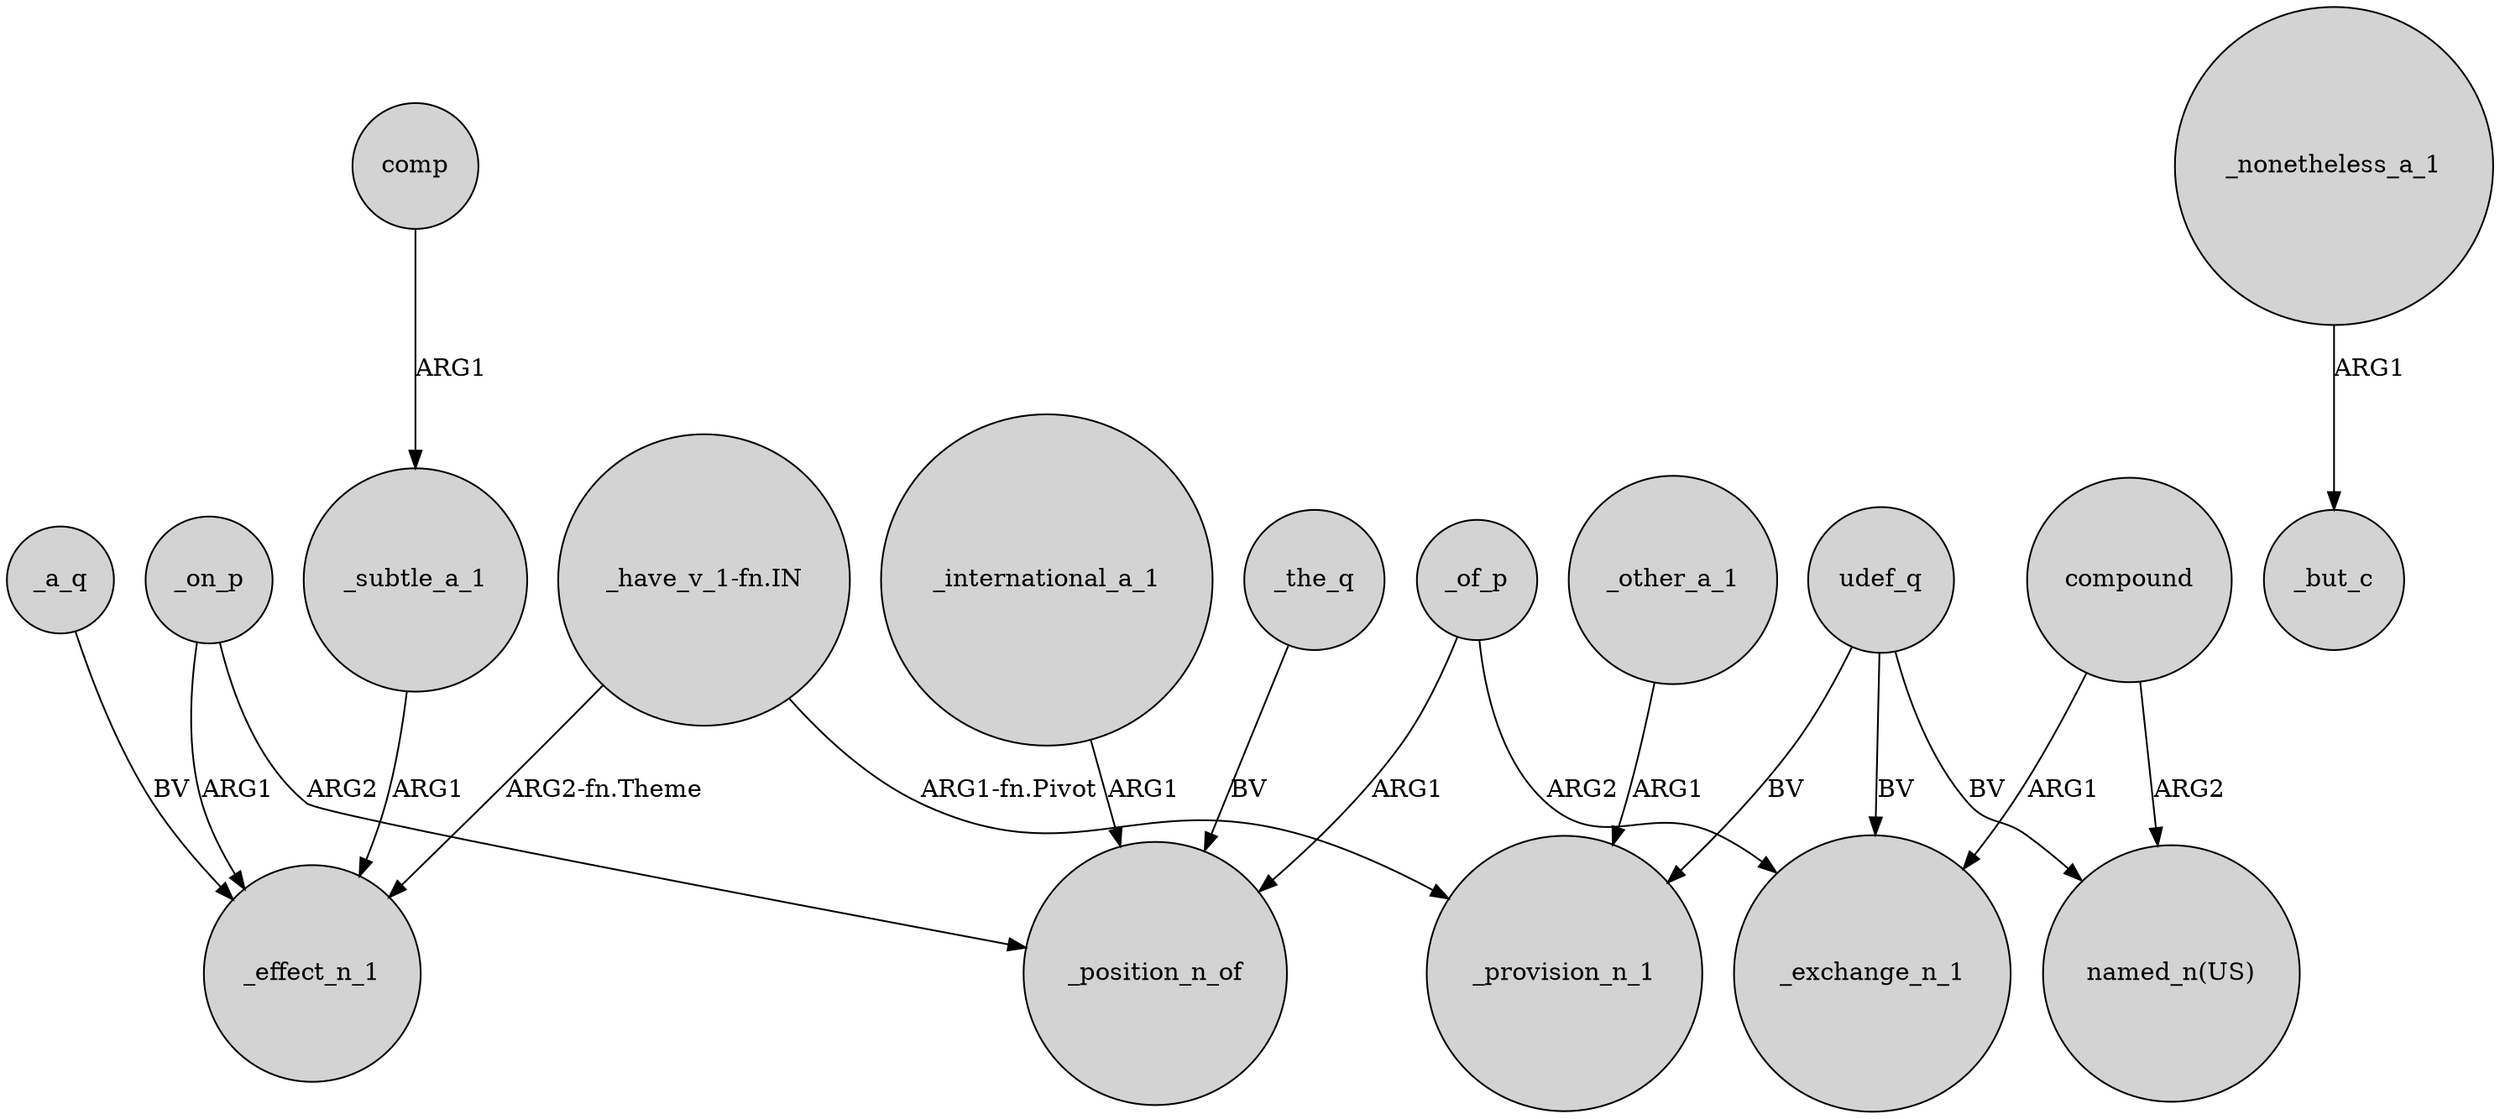 digraph {
	node [shape=circle style=filled]
	_a_q -> _effect_n_1 [label=BV]
	_the_q -> _position_n_of [label=BV]
	_on_p -> _position_n_of [label=ARG2]
	_other_a_1 -> _provision_n_1 [label=ARG1]
	comp -> _subtle_a_1 [label=ARG1]
	"_have_v_1-fn.IN" -> _provision_n_1 [label="ARG1-fn.Pivot"]
	udef_q -> "named_n(US)" [label=BV]
	_subtle_a_1 -> _effect_n_1 [label=ARG1]
	"_have_v_1-fn.IN" -> _effect_n_1 [label="ARG2-fn.Theme"]
	_of_p -> _exchange_n_1 [label=ARG2]
	_international_a_1 -> _position_n_of [label=ARG1]
	udef_q -> _exchange_n_1 [label=BV]
	udef_q -> _provision_n_1 [label=BV]
	_on_p -> _effect_n_1 [label=ARG1]
	compound -> _exchange_n_1 [label=ARG1]
	compound -> "named_n(US)" [label=ARG2]
	_nonetheless_a_1 -> _but_c [label=ARG1]
	_of_p -> _position_n_of [label=ARG1]
}
